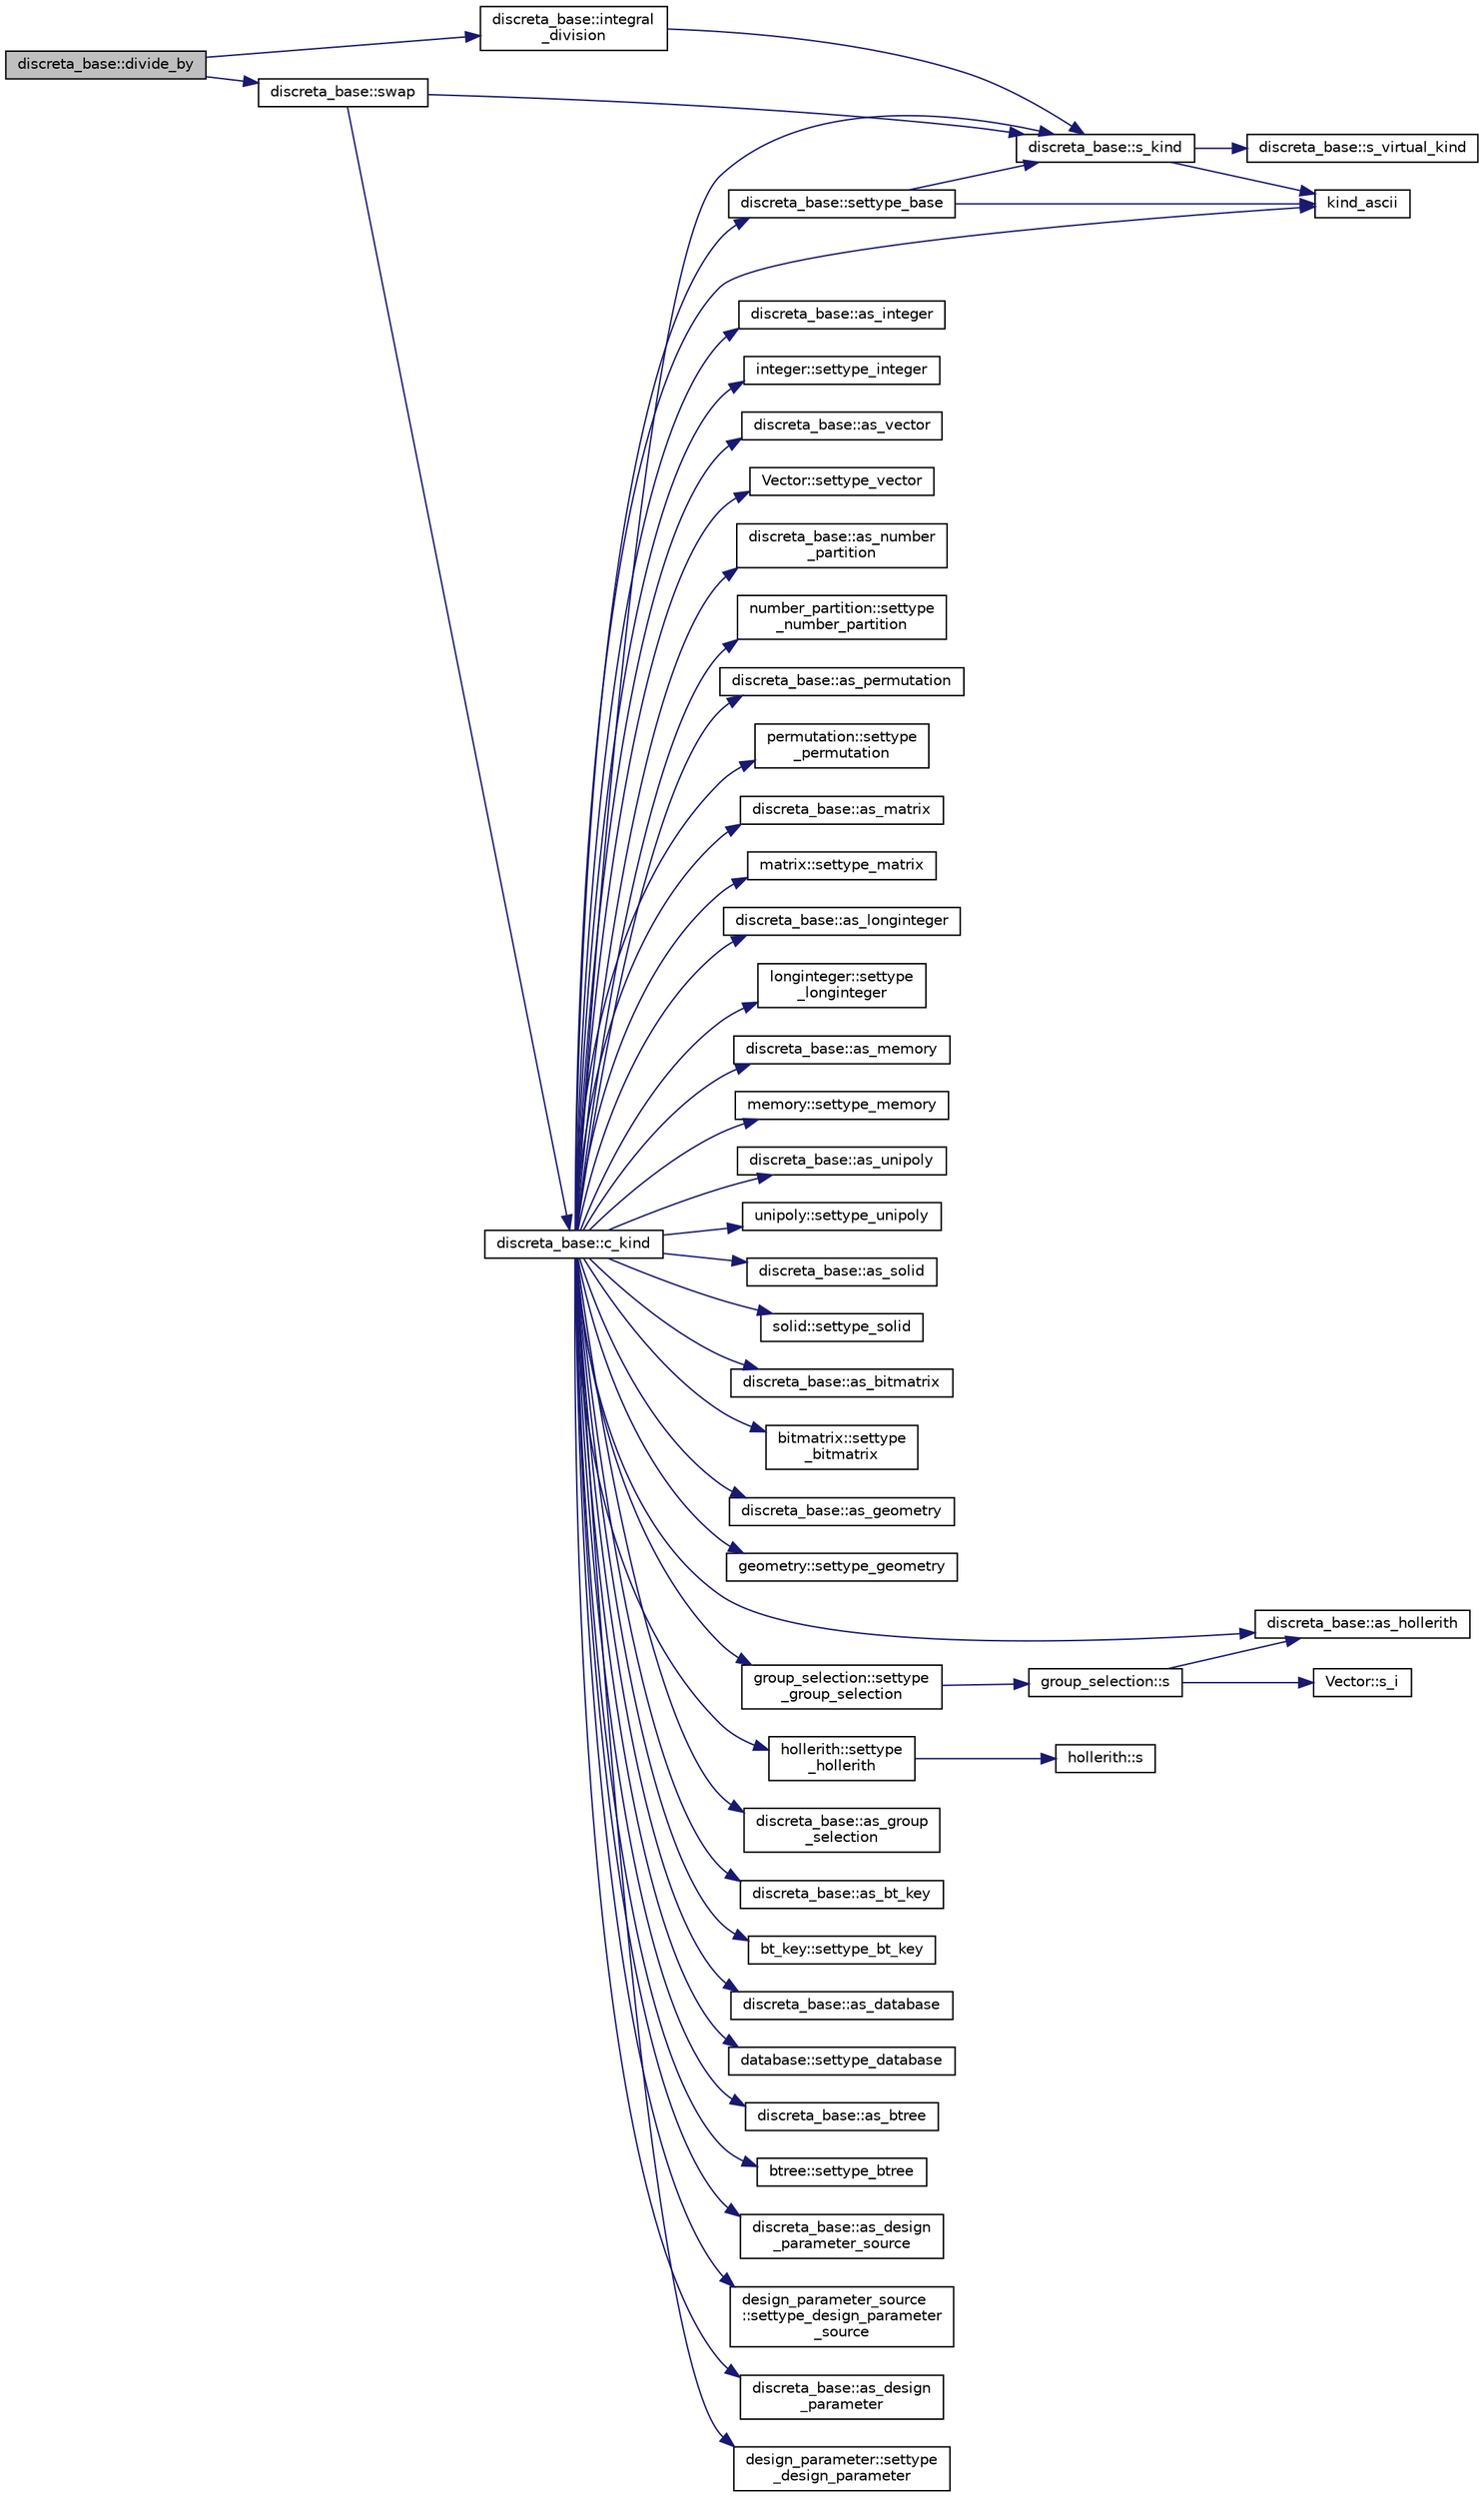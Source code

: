 digraph "discreta_base::divide_by"
{
  edge [fontname="Helvetica",fontsize="10",labelfontname="Helvetica",labelfontsize="10"];
  node [fontname="Helvetica",fontsize="10",shape=record];
  rankdir="LR";
  Node11828 [label="discreta_base::divide_by",height=0.2,width=0.4,color="black", fillcolor="grey75", style="filled", fontcolor="black"];
  Node11828 -> Node11829 [color="midnightblue",fontsize="10",style="solid",fontname="Helvetica"];
  Node11829 [label="discreta_base::integral\l_division",height=0.2,width=0.4,color="black", fillcolor="white", style="filled",URL="$d7/d71/classdiscreta__base.html#a92b3001ac35af9185b316c0d8f89070e"];
  Node11829 -> Node11830 [color="midnightblue",fontsize="10",style="solid",fontname="Helvetica"];
  Node11830 [label="discreta_base::s_kind",height=0.2,width=0.4,color="black", fillcolor="white", style="filled",URL="$d7/d71/classdiscreta__base.html#a8a830025c74adbbc3362418a7c2ba157"];
  Node11830 -> Node11831 [color="midnightblue",fontsize="10",style="solid",fontname="Helvetica"];
  Node11831 [label="discreta_base::s_virtual_kind",height=0.2,width=0.4,color="black", fillcolor="white", style="filled",URL="$d7/d71/classdiscreta__base.html#a52778a6d6943a468be083d0785d418fb"];
  Node11830 -> Node11832 [color="midnightblue",fontsize="10",style="solid",fontname="Helvetica"];
  Node11832 [label="kind_ascii",height=0.2,width=0.4,color="black", fillcolor="white", style="filled",URL="$d9/d60/discreta_8h.html#ad0ce825a9f29bc6cec27e1b64cfe27bf"];
  Node11828 -> Node11833 [color="midnightblue",fontsize="10",style="solid",fontname="Helvetica"];
  Node11833 [label="discreta_base::swap",height=0.2,width=0.4,color="black", fillcolor="white", style="filled",URL="$d7/d71/classdiscreta__base.html#a2e8acbb9d3476675dac5b6a583b0293e"];
  Node11833 -> Node11830 [color="midnightblue",fontsize="10",style="solid",fontname="Helvetica"];
  Node11833 -> Node11834 [color="midnightblue",fontsize="10",style="solid",fontname="Helvetica"];
  Node11834 [label="discreta_base::c_kind",height=0.2,width=0.4,color="black", fillcolor="white", style="filled",URL="$d7/d71/classdiscreta__base.html#adc2ff61589c2d083688e7a43f333cb62"];
  Node11834 -> Node11835 [color="midnightblue",fontsize="10",style="solid",fontname="Helvetica"];
  Node11835 [label="discreta_base::settype_base",height=0.2,width=0.4,color="black", fillcolor="white", style="filled",URL="$d7/d71/classdiscreta__base.html#a4f42899a89447d1c3993ea07c38f8ad4"];
  Node11835 -> Node11830 [color="midnightblue",fontsize="10",style="solid",fontname="Helvetica"];
  Node11835 -> Node11832 [color="midnightblue",fontsize="10",style="solid",fontname="Helvetica"];
  Node11834 -> Node11836 [color="midnightblue",fontsize="10",style="solid",fontname="Helvetica"];
  Node11836 [label="discreta_base::as_integer",height=0.2,width=0.4,color="black", fillcolor="white", style="filled",URL="$d7/d71/classdiscreta__base.html#a00d7691eaf874fd283d942692fe8dd26"];
  Node11834 -> Node11837 [color="midnightblue",fontsize="10",style="solid",fontname="Helvetica"];
  Node11837 [label="integer::settype_integer",height=0.2,width=0.4,color="black", fillcolor="white", style="filled",URL="$d0/de5/classinteger.html#a6265c65ef311229acd513d748faba796"];
  Node11834 -> Node11838 [color="midnightblue",fontsize="10",style="solid",fontname="Helvetica"];
  Node11838 [label="discreta_base::as_vector",height=0.2,width=0.4,color="black", fillcolor="white", style="filled",URL="$d7/d71/classdiscreta__base.html#a7bdd6cae39c380b128ee9e17e42cf020"];
  Node11834 -> Node11839 [color="midnightblue",fontsize="10",style="solid",fontname="Helvetica"];
  Node11839 [label="Vector::settype_vector",height=0.2,width=0.4,color="black", fillcolor="white", style="filled",URL="$d5/db2/class_vector.html#a34e0d00b18c051f23904a8429fa6c8b4"];
  Node11834 -> Node11840 [color="midnightblue",fontsize="10",style="solid",fontname="Helvetica"];
  Node11840 [label="discreta_base::as_number\l_partition",height=0.2,width=0.4,color="black", fillcolor="white", style="filled",URL="$d7/d71/classdiscreta__base.html#a307aa09de0e925d46697707968ffab00"];
  Node11834 -> Node11841 [color="midnightblue",fontsize="10",style="solid",fontname="Helvetica"];
  Node11841 [label="number_partition::settype\l_number_partition",height=0.2,width=0.4,color="black", fillcolor="white", style="filled",URL="$df/d50/classnumber__partition.html#a3aaec1b557758f643ffc8555bbc358be"];
  Node11834 -> Node11842 [color="midnightblue",fontsize="10",style="solid",fontname="Helvetica"];
  Node11842 [label="discreta_base::as_permutation",height=0.2,width=0.4,color="black", fillcolor="white", style="filled",URL="$d7/d71/classdiscreta__base.html#aa4e72f36a82984239b12ae831e131098"];
  Node11834 -> Node11843 [color="midnightblue",fontsize="10",style="solid",fontname="Helvetica"];
  Node11843 [label="permutation::settype\l_permutation",height=0.2,width=0.4,color="black", fillcolor="white", style="filled",URL="$d0/d08/classpermutation.html#af1eea29f86195cede9562e444664c28c"];
  Node11834 -> Node11844 [color="midnightblue",fontsize="10",style="solid",fontname="Helvetica"];
  Node11844 [label="discreta_base::as_matrix",height=0.2,width=0.4,color="black", fillcolor="white", style="filled",URL="$d7/d71/classdiscreta__base.html#ae4d7f56d917a4707b838fbffde6467ff"];
  Node11834 -> Node11845 [color="midnightblue",fontsize="10",style="solid",fontname="Helvetica"];
  Node11845 [label="matrix::settype_matrix",height=0.2,width=0.4,color="black", fillcolor="white", style="filled",URL="$d1/d8d/classmatrix.html#a1780283a64a789e4084d792683d276bb"];
  Node11834 -> Node11846 [color="midnightblue",fontsize="10",style="solid",fontname="Helvetica"];
  Node11846 [label="discreta_base::as_longinteger",height=0.2,width=0.4,color="black", fillcolor="white", style="filled",URL="$d7/d71/classdiscreta__base.html#a20a094639eb711b10c8694c51937f7cd"];
  Node11834 -> Node11847 [color="midnightblue",fontsize="10",style="solid",fontname="Helvetica"];
  Node11847 [label="longinteger::settype\l_longinteger",height=0.2,width=0.4,color="black", fillcolor="white", style="filled",URL="$d3/d71/classlonginteger.html#ae5f811ece8df31b9ff114368a18e1dc5"];
  Node11834 -> Node11848 [color="midnightblue",fontsize="10",style="solid",fontname="Helvetica"];
  Node11848 [label="discreta_base::as_memory",height=0.2,width=0.4,color="black", fillcolor="white", style="filled",URL="$d7/d71/classdiscreta__base.html#ad94b2d7dce0cd4fa22db57f6e79c4bd2"];
  Node11834 -> Node11849 [color="midnightblue",fontsize="10",style="solid",fontname="Helvetica"];
  Node11849 [label="memory::settype_memory",height=0.2,width=0.4,color="black", fillcolor="white", style="filled",URL="$d8/d99/classmemory.html#a33aae277f9b8fe36b02e9d5da895451b"];
  Node11834 -> Node11850 [color="midnightblue",fontsize="10",style="solid",fontname="Helvetica"];
  Node11850 [label="discreta_base::as_unipoly",height=0.2,width=0.4,color="black", fillcolor="white", style="filled",URL="$d7/d71/classdiscreta__base.html#ad50d8027f039fe5c2478cddb243adc9d"];
  Node11834 -> Node11851 [color="midnightblue",fontsize="10",style="solid",fontname="Helvetica"];
  Node11851 [label="unipoly::settype_unipoly",height=0.2,width=0.4,color="black", fillcolor="white", style="filled",URL="$d1/d89/classunipoly.html#a8db854fcc85c5e1150b1f1b1c005c95b"];
  Node11834 -> Node11852 [color="midnightblue",fontsize="10",style="solid",fontname="Helvetica"];
  Node11852 [label="discreta_base::as_solid",height=0.2,width=0.4,color="black", fillcolor="white", style="filled",URL="$d7/d71/classdiscreta__base.html#a1fc5f2b85ec97ab0a69dd64903c970a5"];
  Node11834 -> Node11853 [color="midnightblue",fontsize="10",style="solid",fontname="Helvetica"];
  Node11853 [label="solid::settype_solid",height=0.2,width=0.4,color="black", fillcolor="white", style="filled",URL="$d8/def/classsolid.html#a775bd4821f75a8aee4ea3d4335ff90e0"];
  Node11834 -> Node11854 [color="midnightblue",fontsize="10",style="solid",fontname="Helvetica"];
  Node11854 [label="discreta_base::as_bitmatrix",height=0.2,width=0.4,color="black", fillcolor="white", style="filled",URL="$d7/d71/classdiscreta__base.html#a071ad54ea8ef6c9d1d15f532e5a76df6"];
  Node11834 -> Node11855 [color="midnightblue",fontsize="10",style="solid",fontname="Helvetica"];
  Node11855 [label="bitmatrix::settype\l_bitmatrix",height=0.2,width=0.4,color="black", fillcolor="white", style="filled",URL="$de/dc8/classbitmatrix.html#acb571d947f9526665ebbdc0ce3e2a973"];
  Node11834 -> Node11856 [color="midnightblue",fontsize="10",style="solid",fontname="Helvetica"];
  Node11856 [label="discreta_base::as_geometry",height=0.2,width=0.4,color="black", fillcolor="white", style="filled",URL="$d7/d71/classdiscreta__base.html#a38fc7b4cdd830703e9d87354b79bc5c8"];
  Node11834 -> Node11857 [color="midnightblue",fontsize="10",style="solid",fontname="Helvetica"];
  Node11857 [label="geometry::settype_geometry",height=0.2,width=0.4,color="black", fillcolor="white", style="filled",URL="$da/d44/classgeometry.html#ab4a336baba6a3f56f5ffa053a5be5ba7"];
  Node11834 -> Node11858 [color="midnightblue",fontsize="10",style="solid",fontname="Helvetica"];
  Node11858 [label="discreta_base::as_hollerith",height=0.2,width=0.4,color="black", fillcolor="white", style="filled",URL="$d7/d71/classdiscreta__base.html#a3e66f82711f314710107e2f29e589690"];
  Node11834 -> Node11859 [color="midnightblue",fontsize="10",style="solid",fontname="Helvetica"];
  Node11859 [label="hollerith::settype\l_hollerith",height=0.2,width=0.4,color="black", fillcolor="white", style="filled",URL="$d8/d99/classhollerith.html#a23bbd4acfc88a0e90f1245f243f51f76"];
  Node11859 -> Node11860 [color="midnightblue",fontsize="10",style="solid",fontname="Helvetica"];
  Node11860 [label="hollerith::s",height=0.2,width=0.4,color="black", fillcolor="white", style="filled",URL="$d8/d99/classhollerith.html#af61fce2d06f211b25fe3838e4dfee77a"];
  Node11834 -> Node11861 [color="midnightblue",fontsize="10",style="solid",fontname="Helvetica"];
  Node11861 [label="discreta_base::as_group\l_selection",height=0.2,width=0.4,color="black", fillcolor="white", style="filled",URL="$d7/d71/classdiscreta__base.html#aae1bac4883c567718bef9fb610abbdc8"];
  Node11834 -> Node11862 [color="midnightblue",fontsize="10",style="solid",fontname="Helvetica"];
  Node11862 [label="group_selection::settype\l_group_selection",height=0.2,width=0.4,color="black", fillcolor="white", style="filled",URL="$d6/db0/classgroup__selection.html#a015ed73b7b8d784bedd4d11ac1fc0ec1"];
  Node11862 -> Node11863 [color="midnightblue",fontsize="10",style="solid",fontname="Helvetica"];
  Node11863 [label="group_selection::s",height=0.2,width=0.4,color="black", fillcolor="white", style="filled",URL="$d6/db0/classgroup__selection.html#a686cb0c6a3a040796b112b8007ea8223"];
  Node11863 -> Node11864 [color="midnightblue",fontsize="10",style="solid",fontname="Helvetica"];
  Node11864 [label="Vector::s_i",height=0.2,width=0.4,color="black", fillcolor="white", style="filled",URL="$d5/db2/class_vector.html#a1c4fe1752523df8119f70dd550244871"];
  Node11863 -> Node11858 [color="midnightblue",fontsize="10",style="solid",fontname="Helvetica"];
  Node11834 -> Node11865 [color="midnightblue",fontsize="10",style="solid",fontname="Helvetica"];
  Node11865 [label="discreta_base::as_bt_key",height=0.2,width=0.4,color="black", fillcolor="white", style="filled",URL="$d7/d71/classdiscreta__base.html#a2734c6e08dca17cf6588bd5064ec1b9f"];
  Node11834 -> Node11866 [color="midnightblue",fontsize="10",style="solid",fontname="Helvetica"];
  Node11866 [label="bt_key::settype_bt_key",height=0.2,width=0.4,color="black", fillcolor="white", style="filled",URL="$d1/de5/classbt__key.html#a352bb10beb7c789d8d29373035824800"];
  Node11834 -> Node11867 [color="midnightblue",fontsize="10",style="solid",fontname="Helvetica"];
  Node11867 [label="discreta_base::as_database",height=0.2,width=0.4,color="black", fillcolor="white", style="filled",URL="$d7/d71/classdiscreta__base.html#ab055d39d58210a2b03ba3d33703b09a9"];
  Node11834 -> Node11868 [color="midnightblue",fontsize="10",style="solid",fontname="Helvetica"];
  Node11868 [label="database::settype_database",height=0.2,width=0.4,color="black", fillcolor="white", style="filled",URL="$db/d72/classdatabase.html#a014639aa001462e480eb1f3984839b72"];
  Node11834 -> Node11869 [color="midnightblue",fontsize="10",style="solid",fontname="Helvetica"];
  Node11869 [label="discreta_base::as_btree",height=0.2,width=0.4,color="black", fillcolor="white", style="filled",URL="$d7/d71/classdiscreta__base.html#a78e76674cef2ec113c17989c11288778"];
  Node11834 -> Node11870 [color="midnightblue",fontsize="10",style="solid",fontname="Helvetica"];
  Node11870 [label="btree::settype_btree",height=0.2,width=0.4,color="black", fillcolor="white", style="filled",URL="$dd/db0/classbtree.html#a5a1b9773c848908a6050cc733d2d9780"];
  Node11834 -> Node11871 [color="midnightblue",fontsize="10",style="solid",fontname="Helvetica"];
  Node11871 [label="discreta_base::as_design\l_parameter_source",height=0.2,width=0.4,color="black", fillcolor="white", style="filled",URL="$d7/d71/classdiscreta__base.html#a59cbf837c6582ded5bc586265d13d81a"];
  Node11834 -> Node11872 [color="midnightblue",fontsize="10",style="solid",fontname="Helvetica"];
  Node11872 [label="design_parameter_source\l::settype_design_parameter\l_source",height=0.2,width=0.4,color="black", fillcolor="white", style="filled",URL="$df/d4b/classdesign__parameter__source.html#a3af3b851df87bd1661fb9c9ce18822c8"];
  Node11834 -> Node11873 [color="midnightblue",fontsize="10",style="solid",fontname="Helvetica"];
  Node11873 [label="discreta_base::as_design\l_parameter",height=0.2,width=0.4,color="black", fillcolor="white", style="filled",URL="$d7/d71/classdiscreta__base.html#aab24ff38ea1c5471ab3de42e014d0f2a"];
  Node11834 -> Node11874 [color="midnightblue",fontsize="10",style="solid",fontname="Helvetica"];
  Node11874 [label="design_parameter::settype\l_design_parameter",height=0.2,width=0.4,color="black", fillcolor="white", style="filled",URL="$da/d94/classdesign__parameter.html#a8b19d277f2b7d09c2531a527dfc0359e"];
  Node11834 -> Node11832 [color="midnightblue",fontsize="10",style="solid",fontname="Helvetica"];
  Node11834 -> Node11830 [color="midnightblue",fontsize="10",style="solid",fontname="Helvetica"];
}

